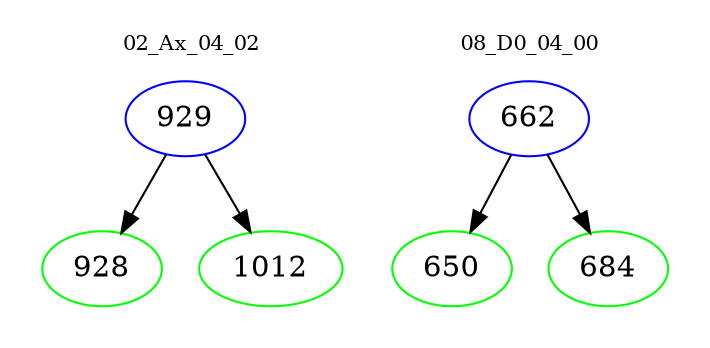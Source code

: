 digraph{
subgraph cluster_0 {
color = white
label = "02_Ax_04_02";
fontsize=10;
T0_929 [label="929", color="blue"]
T0_929 -> T0_928 [color="black"]
T0_928 [label="928", color="green"]
T0_929 -> T0_1012 [color="black"]
T0_1012 [label="1012", color="green"]
}
subgraph cluster_1 {
color = white
label = "08_D0_04_00";
fontsize=10;
T1_662 [label="662", color="blue"]
T1_662 -> T1_650 [color="black"]
T1_650 [label="650", color="green"]
T1_662 -> T1_684 [color="black"]
T1_684 [label="684", color="green"]
}
}
